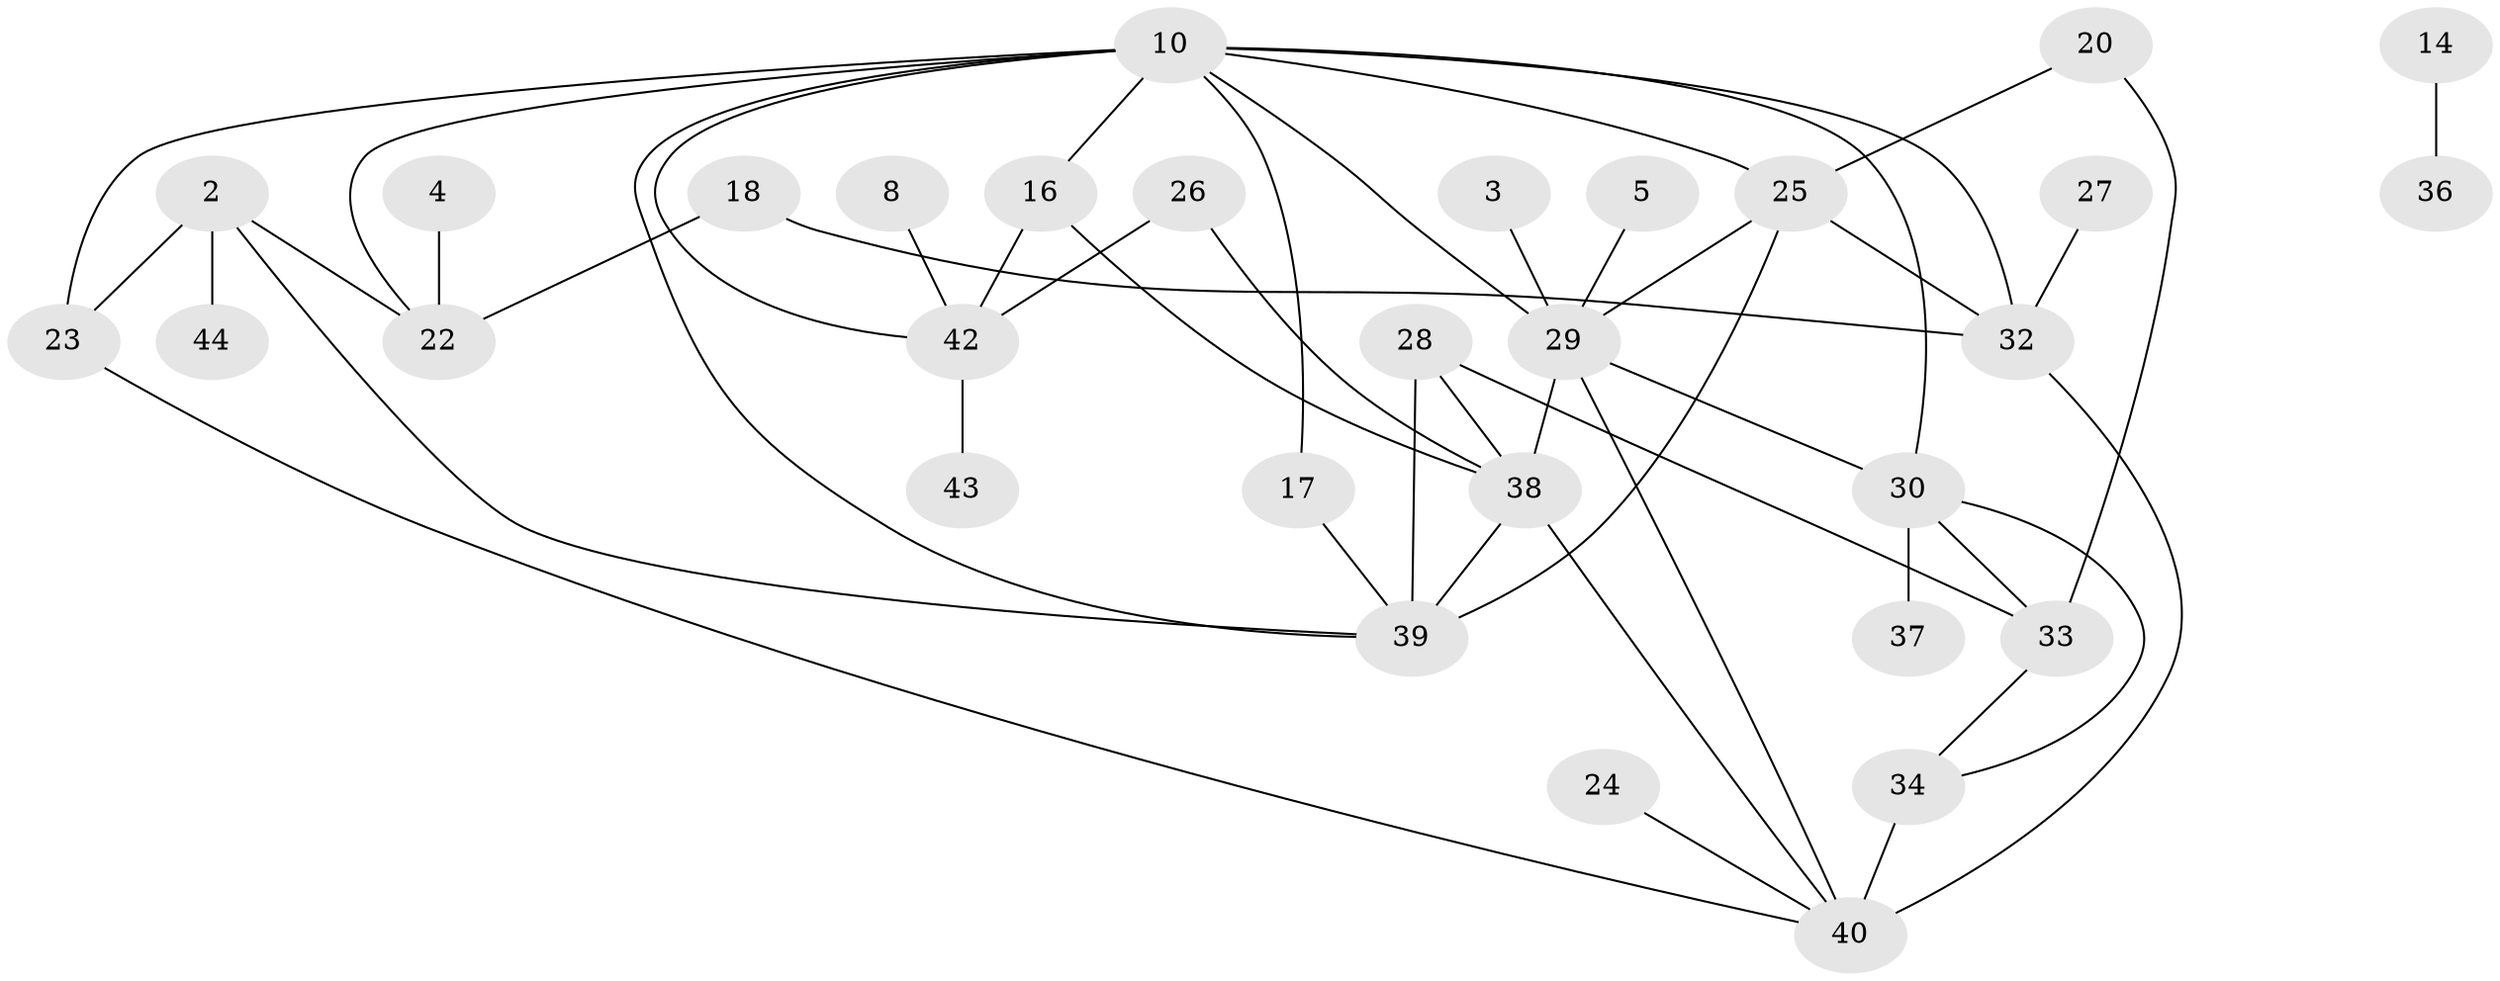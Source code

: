 // original degree distribution, {4: 0.06818181818181818, 3: 0.29545454545454547, 2: 0.18181818181818182, 0: 0.13636363636363635, 5: 0.06818181818181818, 1: 0.22727272727272727, 8: 0.011363636363636364, 6: 0.011363636363636364}
// Generated by graph-tools (version 1.1) at 2025/25/03/09/25 03:25:18]
// undirected, 31 vertices, 49 edges
graph export_dot {
graph [start="1"]
  node [color=gray90,style=filled];
  2;
  3;
  4;
  5;
  8;
  10;
  14;
  16;
  17;
  18;
  20;
  22;
  23;
  24;
  25;
  26;
  27;
  28;
  29;
  30;
  32;
  33;
  34;
  36;
  37;
  38;
  39;
  40;
  42;
  43;
  44;
  2 -- 22 [weight=1.0];
  2 -- 23 [weight=1.0];
  2 -- 39 [weight=1.0];
  2 -- 44 [weight=1.0];
  3 -- 29 [weight=1.0];
  4 -- 22 [weight=1.0];
  5 -- 29 [weight=1.0];
  8 -- 42 [weight=1.0];
  10 -- 16 [weight=1.0];
  10 -- 17 [weight=1.0];
  10 -- 22 [weight=1.0];
  10 -- 23 [weight=1.0];
  10 -- 25 [weight=1.0];
  10 -- 29 [weight=1.0];
  10 -- 30 [weight=1.0];
  10 -- 32 [weight=1.0];
  10 -- 39 [weight=1.0];
  10 -- 42 [weight=1.0];
  14 -- 36 [weight=1.0];
  16 -- 38 [weight=1.0];
  16 -- 42 [weight=1.0];
  17 -- 39 [weight=1.0];
  18 -- 22 [weight=1.0];
  18 -- 32 [weight=1.0];
  20 -- 25 [weight=1.0];
  20 -- 33 [weight=1.0];
  23 -- 40 [weight=1.0];
  24 -- 40 [weight=1.0];
  25 -- 29 [weight=1.0];
  25 -- 32 [weight=1.0];
  25 -- 39 [weight=1.0];
  26 -- 38 [weight=1.0];
  26 -- 42 [weight=1.0];
  27 -- 32 [weight=1.0];
  28 -- 33 [weight=1.0];
  28 -- 38 [weight=1.0];
  28 -- 39 [weight=1.0];
  29 -- 30 [weight=1.0];
  29 -- 38 [weight=2.0];
  29 -- 40 [weight=1.0];
  30 -- 33 [weight=1.0];
  30 -- 34 [weight=1.0];
  30 -- 37 [weight=1.0];
  32 -- 40 [weight=1.0];
  33 -- 34 [weight=1.0];
  34 -- 40 [weight=3.0];
  38 -- 39 [weight=2.0];
  38 -- 40 [weight=1.0];
  42 -- 43 [weight=1.0];
}
